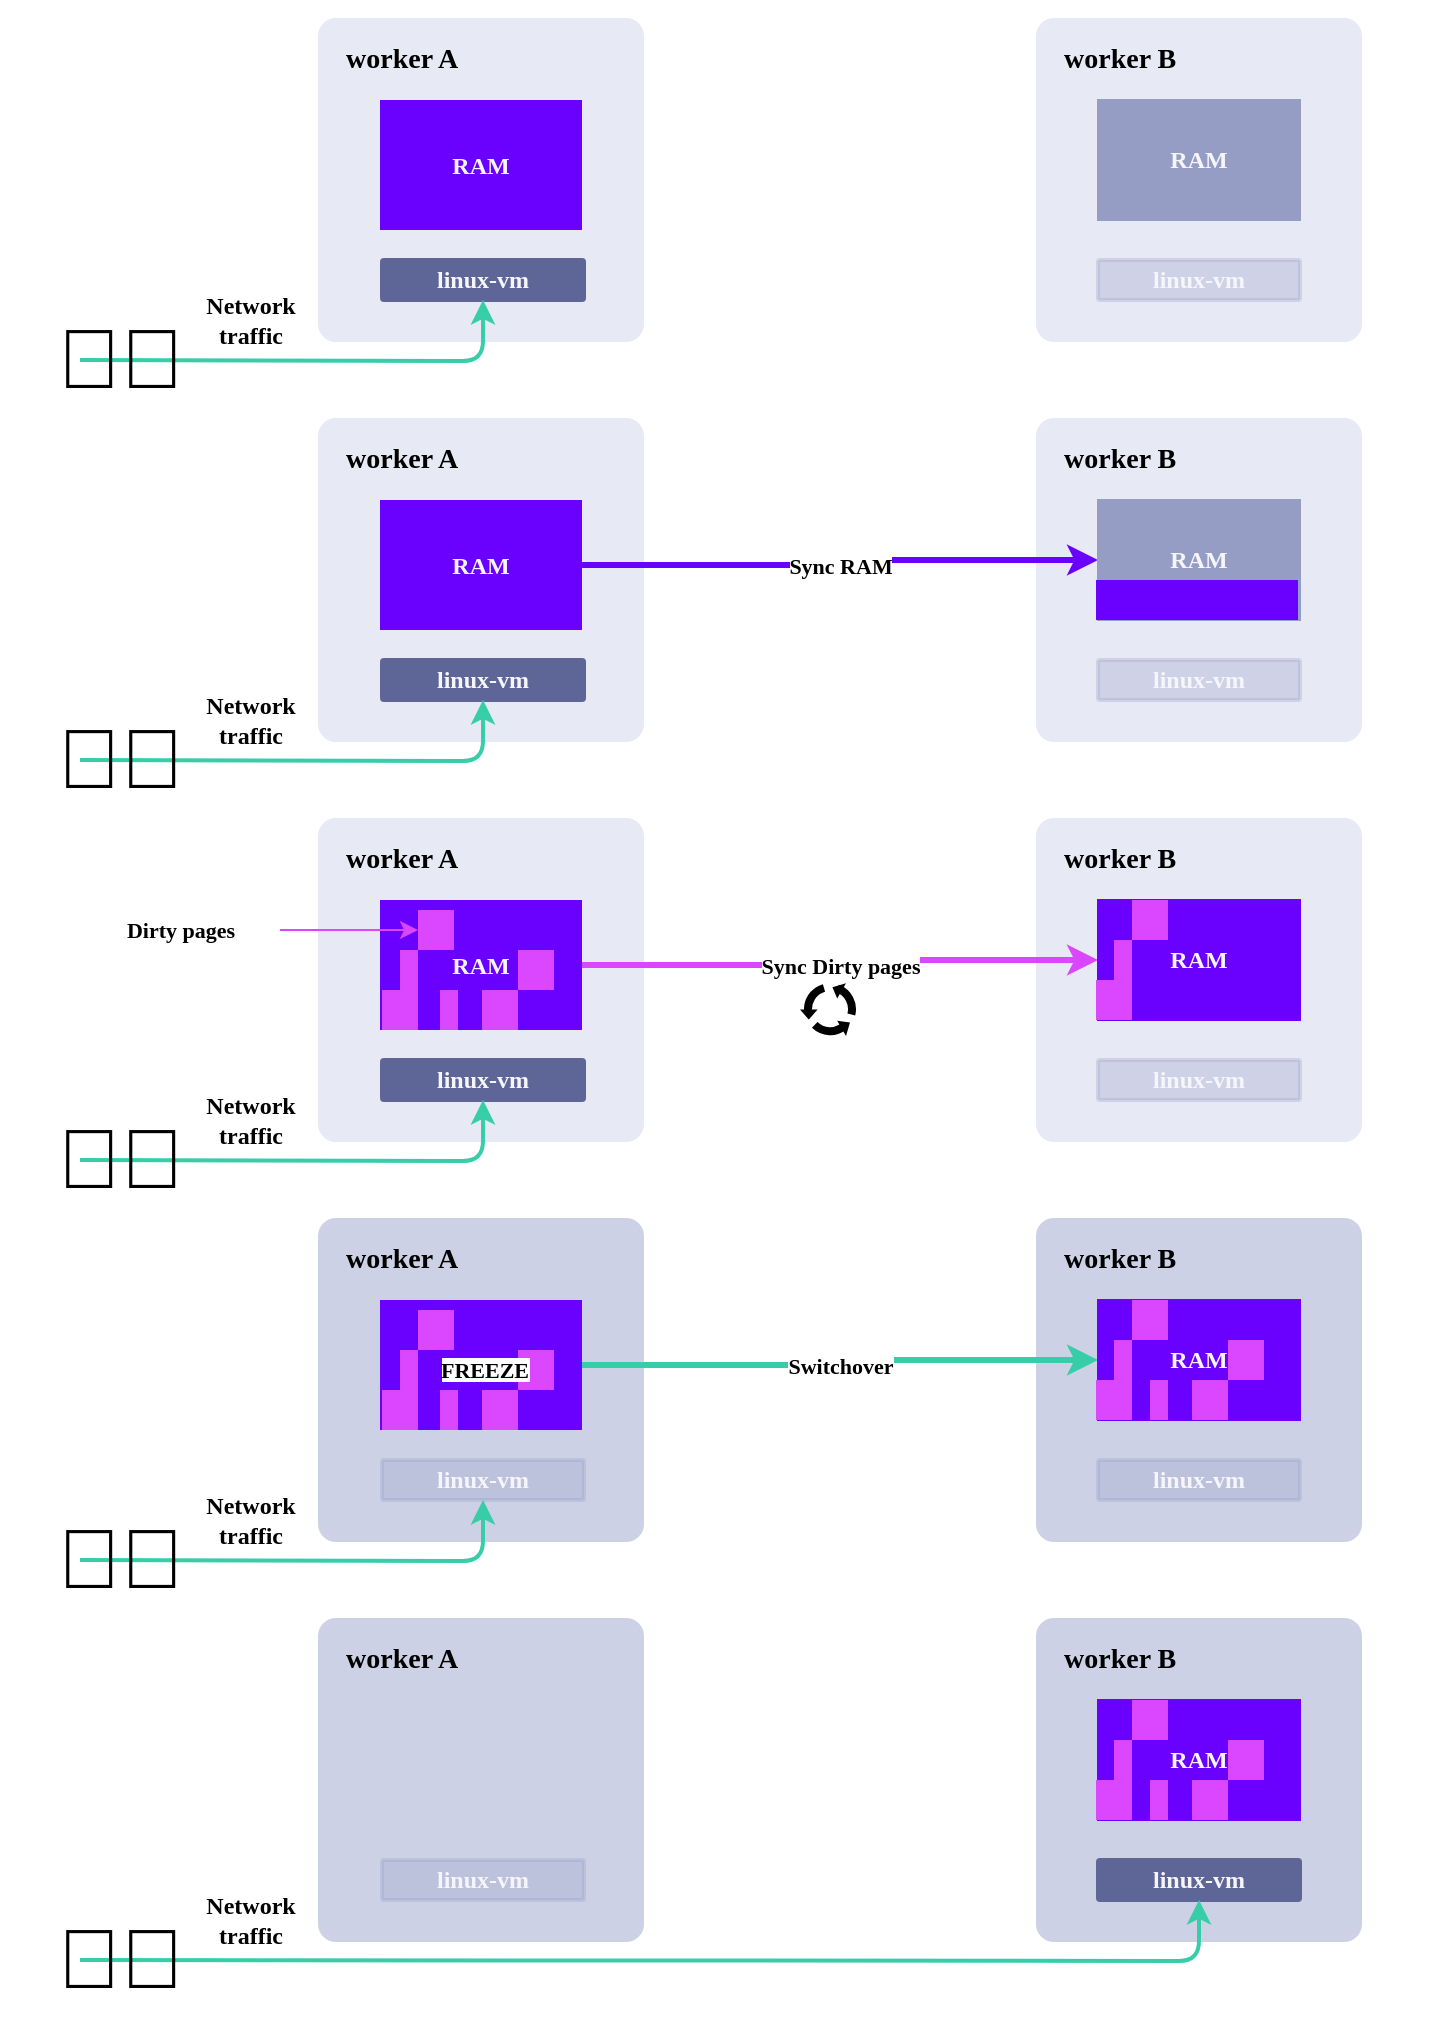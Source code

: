 <mxfile>
    <diagram id="6EXt89o7fHejoy0miyVt" name="Page-1">
        <mxGraphModel dx="927" dy="667" grid="1" gridSize="10" guides="1" tooltips="1" connect="1" arrows="1" fold="1" page="1" pageScale="1" pageWidth="850" pageHeight="1100" math="0" shadow="0">
            <root>
                <mxCell id="0"/>
                <mxCell id="1" parent="0"/>
                <mxCell id="304" value="" style="rounded=0;whiteSpace=wrap;html=1;fontFamily=JetBrains Mono;fontSource=https%3A%2F%2Ffonts.googleapis.com%2Fcss%3Ffamily%3DJetBrains%2BMono;strokeColor=none;" parent="1" vertex="1">
                    <mxGeometry x="80" y="190" width="720" height="1010" as="geometry"/>
                </mxCell>
                <mxCell id="117" value="" style="rounded=1;whiteSpace=wrap;html=1;arcSize=5;strokeWidth=2;fontFamily=JetBrains Mono;fontSource=https%3A%2F%2Ffonts.googleapis.com%2Fcss%3Ffamily%3DJetBrains%2BMono;fillColor=#e7e9f5;strokeColor=#e7e9f5;fontStyle=1" parent="1" vertex="1">
                    <mxGeometry x="240" y="400" width="161" height="160" as="geometry"/>
                </mxCell>
                <mxCell id="118" value="worker A" style="text;html=1;align=left;verticalAlign=middle;whiteSpace=wrap;rounded=0;strokeWidth=2;fontFamily=JetBrains Mono;fontSource=https%3A%2F%2Ffonts.googleapis.com%2Fcss%3Ffamily%3DJetBrains%2BMono;fontSize=14;fontStyle=1;fontColor=default;" parent="1" vertex="1">
                    <mxGeometry x="250.5" y="410" width="79.5" height="20" as="geometry"/>
                </mxCell>
                <mxCell id="120" value="" style="rounded=1;whiteSpace=wrap;html=1;arcSize=5;strokeWidth=2;fontFamily=JetBrains Mono;fontSource=https%3A%2F%2Ffonts.googleapis.com%2Fcss%3Ffamily%3DJetBrains%2BMono;fillColor=#e7e9f5;strokeColor=#e7e9f5;fontStyle=1" parent="1" vertex="1">
                    <mxGeometry x="599" y="400" width="161" height="160" as="geometry"/>
                </mxCell>
                <mxCell id="121" value="worker B" style="text;html=1;align=left;verticalAlign=middle;whiteSpace=wrap;rounded=0;strokeWidth=2;fontFamily=JetBrains Mono;fontSource=https%3A%2F%2Ffonts.googleapis.com%2Fcss%3Ffamily%3DJetBrains%2BMono;fontSize=14;fontStyle=1;fontColor=default;" parent="1" vertex="1">
                    <mxGeometry x="610" y="410" width="70" height="20" as="geometry"/>
                </mxCell>
                <mxCell id="126" style="edgeStyle=orthogonalEdgeStyle;html=1;strokeWidth=3;fillColor=#6a01ff;entryX=0;entryY=0.5;entryDx=0;entryDy=0;fontFamily=JetBrains Mono;fontSource=https%3A%2F%2Ffonts.googleapis.com%2Fcss%3Ffamily%3DJetBrains%2BMono;fontStyle=1;strokeColor=#6a01ff;" parent="1" source="139" target="140" edge="1">
                    <mxGeometry relative="1" as="geometry">
                        <mxPoint x="630" y="515" as="targetPoint"/>
                    </mxGeometry>
                </mxCell>
                <mxCell id="154" value="Sync RAM" style="edgeLabel;html=1;align=center;verticalAlign=middle;resizable=0;points=[];fontFamily=JetBrains Mono;fontColor=none;fontStyle=1" parent="126" vertex="1" connectable="0">
                    <mxGeometry x="-0.1" relative="1" as="geometry">
                        <mxPoint x="12" as="offset"/>
                    </mxGeometry>
                </mxCell>
                <mxCell id="123" value="linux-vm" style="rounded=1;whiteSpace=wrap;html=1;arcSize=5;strokeWidth=2;fontFamily=JetBrains Mono;fontSource=https%3A%2F%2Ffonts.googleapis.com%2Fcss%3Ffamily%3DJetBrains%2BMono;fillColor=#5e6697;fontColor=#f5f5fb;strokeColor=#5e6697;fontStyle=1" parent="1" vertex="1">
                    <mxGeometry x="271" y="520" width="101" height="20" as="geometry"/>
                </mxCell>
                <mxCell id="125" value="linux-vm" style="rounded=1;whiteSpace=wrap;html=1;arcSize=5;strokeWidth=2;fontFamily=JetBrains Mono;fontSource=https%3A%2F%2Ffonts.googleapis.com%2Fcss%3Ffamily%3DJetBrains%2BMono;fillColor=#969dc4;fontColor=#f5f5fb;strokeColor=#969dc4;opacity=30;fontStyle=1" parent="1" vertex="1">
                    <mxGeometry x="629" y="520" width="101" height="20" as="geometry"/>
                </mxCell>
                <mxCell id="139" value="RAM" style="rounded=0;whiteSpace=wrap;html=1;fillColor=#6a01ff;fontColor=#f5f5fb;strokeColor=none;fontFamily=JetBrains Mono;fontSource=https%3A%2F%2Ffonts.googleapis.com%2Fcss%3Ffamily%3DJetBrains%2BMono;fontStyle=1" parent="1" vertex="1">
                    <mxGeometry x="270" y="440" width="101" height="65" as="geometry"/>
                </mxCell>
                <mxCell id="140" value="RAM" style="rounded=0;whiteSpace=wrap;html=1;fillColor=#969dc4;fontColor=#f5f5fb;fontFamily=JetBrains Mono;fontSource=https%3A%2F%2Ffonts.googleapis.com%2Fcss%3Ffamily%3DJetBrains%2BMono;fontStyle=1;strokeColor=#969dc4;" parent="1" vertex="1">
                    <mxGeometry x="629" y="440" width="101" height="60" as="geometry"/>
                </mxCell>
                <mxCell id="173" value="" style="rounded=0;whiteSpace=wrap;html=1;fillColor=#6a01ff;fontColor=#f5f5fb;strokeColor=none;fontFamily=JetBrains Mono;fontSource=https%3A%2F%2Ffonts.googleapis.com%2Fcss%3Ffamily%3DJetBrains%2BMono;fontStyle=1" parent="1" vertex="1">
                    <mxGeometry x="628" y="480" width="101" height="20" as="geometry"/>
                </mxCell>
                <mxCell id="177" style="edgeStyle=orthogonalEdgeStyle;html=1;entryX=0.5;entryY=1;entryDx=0;entryDy=0;strokeWidth=2;fillColor=#38cda9;strokeColor=#38cda9;" parent="1" target="123" edge="1">
                    <mxGeometry relative="1" as="geometry">
                        <mxPoint x="120" y="570" as="sourcePoint"/>
                    </mxGeometry>
                </mxCell>
                <mxCell id="179" value="Network &lt;br&gt;traffic" style="text;html=1;align=center;verticalAlign=middle;resizable=0;points=[];autosize=1;strokeColor=none;fillColor=none;fontFamily=JetBrains Mono;fontSource=https%3A%2F%2Ffonts.googleapis.com%2Fcss%3Ffamily%3DJetBrains%2BMono;fontStyle=1" parent="1" vertex="1">
                    <mxGeometry x="170" y="530" width="70" height="40" as="geometry"/>
                </mxCell>
                <mxCell id="182" value="&lt;font style=&quot;font-size: 42px;&quot;&gt;🧑‍💻&lt;/font&gt;" style="text;html=1;align=center;verticalAlign=middle;resizable=0;points=[];autosize=1;strokeColor=none;fillColor=none;fontStyle=1" parent="1" vertex="1">
                    <mxGeometry x="100" y="540" width="80" height="60" as="geometry"/>
                </mxCell>
                <mxCell id="183" value="" style="rounded=1;whiteSpace=wrap;html=1;arcSize=5;strokeWidth=2;fontFamily=JetBrains Mono;fontSource=https%3A%2F%2Ffonts.googleapis.com%2Fcss%3Ffamily%3DJetBrains%2BMono;fillColor=#e7e9f5;strokeColor=#e7e9f5;fontStyle=1" parent="1" vertex="1">
                    <mxGeometry x="240" y="600" width="161" height="160" as="geometry"/>
                </mxCell>
                <mxCell id="184" value="worker A" style="text;html=1;align=left;verticalAlign=middle;whiteSpace=wrap;rounded=0;strokeWidth=2;fontFamily=JetBrains Mono;fontSource=https%3A%2F%2Ffonts.googleapis.com%2Fcss%3Ffamily%3DJetBrains%2BMono;fontSize=14;fontStyle=1;fontColor=default;" parent="1" vertex="1">
                    <mxGeometry x="250.5" y="610" width="79.5" height="20" as="geometry"/>
                </mxCell>
                <mxCell id="185" value="" style="rounded=1;whiteSpace=wrap;html=1;arcSize=5;strokeWidth=2;fontFamily=JetBrains Mono;fontSource=https%3A%2F%2Ffonts.googleapis.com%2Fcss%3Ffamily%3DJetBrains%2BMono;fillColor=#e7e9f5;strokeColor=#e7e9f5;fontStyle=1" parent="1" vertex="1">
                    <mxGeometry x="599" y="600" width="161" height="160" as="geometry"/>
                </mxCell>
                <mxCell id="186" value="worker B" style="text;html=1;align=left;verticalAlign=middle;whiteSpace=wrap;rounded=0;strokeWidth=2;fontFamily=JetBrains Mono;fontSource=https%3A%2F%2Ffonts.googleapis.com%2Fcss%3Ffamily%3DJetBrains%2BMono;fontSize=14;fontStyle=1;fontColor=default;" parent="1" vertex="1">
                    <mxGeometry x="610" y="610" width="70" height="20" as="geometry"/>
                </mxCell>
                <mxCell id="187" style="edgeStyle=orthogonalEdgeStyle;html=1;strokeWidth=3;fillColor=#da47ff;entryX=0;entryY=0.5;entryDx=0;entryDy=0;fontFamily=JetBrains Mono;fontSource=https%3A%2F%2Ffonts.googleapis.com%2Fcss%3Ffamily%3DJetBrains%2BMono;fontStyle=1;strokeColor=#da47ff;" parent="1" source="191" target="192" edge="1">
                    <mxGeometry relative="1" as="geometry">
                        <mxPoint x="630" y="715" as="targetPoint"/>
                    </mxGeometry>
                </mxCell>
                <mxCell id="188" value="Sync Dirty pages" style="edgeLabel;html=1;align=center;verticalAlign=middle;resizable=0;points=[];fontFamily=JetBrains Mono;fontColor=none;fontStyle=1" parent="187" vertex="1" connectable="0">
                    <mxGeometry x="-0.1" relative="1" as="geometry">
                        <mxPoint x="12" as="offset"/>
                    </mxGeometry>
                </mxCell>
                <mxCell id="189" value="linux-vm" style="rounded=1;whiteSpace=wrap;html=1;arcSize=5;strokeWidth=2;fontFamily=JetBrains Mono;fontSource=https%3A%2F%2Ffonts.googleapis.com%2Fcss%3Ffamily%3DJetBrains%2BMono;fillColor=#5e6697;fontColor=#f5f5fb;strokeColor=#5e6697;fontStyle=1" parent="1" vertex="1">
                    <mxGeometry x="271" y="720" width="101" height="20" as="geometry"/>
                </mxCell>
                <mxCell id="190" value="linux-vm" style="rounded=1;whiteSpace=wrap;html=1;arcSize=5;strokeWidth=2;fontFamily=JetBrains Mono;fontSource=https%3A%2F%2Ffonts.googleapis.com%2Fcss%3Ffamily%3DJetBrains%2BMono;fillColor=#969dc4;fontColor=#f5f5fb;strokeColor=#969dc4;opacity=30;fontStyle=1" parent="1" vertex="1">
                    <mxGeometry x="629" y="720" width="101" height="20" as="geometry"/>
                </mxCell>
                <mxCell id="191" value="RAM" style="rounded=0;whiteSpace=wrap;html=1;fillColor=#6a01ff;fontColor=#f5f5fb;strokeColor=none;fontFamily=JetBrains Mono;fontSource=https%3A%2F%2Ffonts.googleapis.com%2Fcss%3Ffamily%3DJetBrains%2BMono;fontStyle=1" parent="1" vertex="1">
                    <mxGeometry x="270" y="640" width="101" height="65" as="geometry"/>
                </mxCell>
                <mxCell id="192" value="RAM" style="rounded=0;whiteSpace=wrap;html=1;fillColor=#6a01ff;fontColor=#f5f5fb;fontFamily=JetBrains Mono;fontSource=https%3A%2F%2Ffonts.googleapis.com%2Fcss%3Ffamily%3DJetBrains%2BMono;fontStyle=1;strokeColor=#6a01ff;" parent="1" vertex="1">
                    <mxGeometry x="629" y="640" width="101" height="60" as="geometry"/>
                </mxCell>
                <mxCell id="194" style="edgeStyle=orthogonalEdgeStyle;html=1;entryX=0.5;entryY=1;entryDx=0;entryDy=0;strokeWidth=2;fillColor=#38cda9;strokeColor=#38cda9;" parent="1" target="189" edge="1">
                    <mxGeometry relative="1" as="geometry">
                        <mxPoint x="120" y="770" as="sourcePoint"/>
                    </mxGeometry>
                </mxCell>
                <mxCell id="195" value="Network &lt;br&gt;traffic" style="text;html=1;align=center;verticalAlign=middle;resizable=0;points=[];autosize=1;strokeColor=none;fillColor=none;fontFamily=JetBrains Mono;fontSource=https%3A%2F%2Ffonts.googleapis.com%2Fcss%3Ffamily%3DJetBrains%2BMono;fontStyle=1" parent="1" vertex="1">
                    <mxGeometry x="170" y="730" width="70" height="40" as="geometry"/>
                </mxCell>
                <mxCell id="196" value="&lt;font style=&quot;font-size: 42px;&quot;&gt;🧑‍💻&lt;/font&gt;" style="text;html=1;align=center;verticalAlign=middle;resizable=0;points=[];autosize=1;strokeColor=none;fillColor=none;fontStyle=1" parent="1" vertex="1">
                    <mxGeometry x="100" y="740" width="80" height="60" as="geometry"/>
                </mxCell>
                <mxCell id="205" value="" style="rounded=0;whiteSpace=wrap;html=1;fillColor=#da47ff;fontColor=#f5f5fb;strokeColor=none;fontFamily=JetBrains Mono;fontSource=https%3A%2F%2Ffonts.googleapis.com%2Fcss%3Ffamily%3DJetBrains%2BMono;fontStyle=1" parent="1" vertex="1">
                    <mxGeometry x="271" y="685" width="9" height="20" as="geometry"/>
                </mxCell>
                <mxCell id="206" value="" style="rounded=0;whiteSpace=wrap;html=1;fillColor=#da47ff;fontColor=#f5f5fb;strokeColor=none;fontFamily=JetBrains Mono;fontSource=https%3A%2F%2Ffonts.googleapis.com%2Fcss%3Ffamily%3DJetBrains%2BMono;fontStyle=1" parent="1" vertex="1">
                    <mxGeometry x="280" y="685" width="9" height="20" as="geometry"/>
                </mxCell>
                <mxCell id="207" value="" style="rounded=0;whiteSpace=wrap;html=1;fillColor=#da47ff;fontColor=#f5f5fb;strokeColor=none;fontFamily=JetBrains Mono;fontSource=https%3A%2F%2Ffonts.googleapis.com%2Fcss%3Ffamily%3DJetBrains%2BMono;fontStyle=1" parent="1" vertex="1">
                    <mxGeometry x="300" y="685" width="9" height="20" as="geometry"/>
                </mxCell>
                <mxCell id="208" value="" style="rounded=0;whiteSpace=wrap;html=1;fillColor=#da47ff;fontColor=#f5f5fb;strokeColor=none;fontFamily=JetBrains Mono;fontSource=https%3A%2F%2Ffonts.googleapis.com%2Fcss%3Ffamily%3DJetBrains%2BMono;fontStyle=1" parent="1" vertex="1">
                    <mxGeometry x="321" y="685" width="9" height="20" as="geometry"/>
                </mxCell>
                <mxCell id="209" value="" style="rounded=0;whiteSpace=wrap;html=1;fillColor=#da47ff;fontColor=#f5f5fb;strokeColor=none;fontFamily=JetBrains Mono;fontSource=https%3A%2F%2Ffonts.googleapis.com%2Fcss%3Ffamily%3DJetBrains%2BMono;fontStyle=1" parent="1" vertex="1">
                    <mxGeometry x="330" y="685" width="9" height="20" as="geometry"/>
                </mxCell>
                <mxCell id="210" value="" style="rounded=0;whiteSpace=wrap;html=1;fillColor=#da47ff;fontColor=#f5f5fb;strokeColor=none;fontFamily=JetBrains Mono;fontSource=https%3A%2F%2Ffonts.googleapis.com%2Fcss%3Ffamily%3DJetBrains%2BMono;fontStyle=1" parent="1" vertex="1">
                    <mxGeometry x="339" y="665" width="9" height="20" as="geometry"/>
                </mxCell>
                <mxCell id="211" value="" style="rounded=0;whiteSpace=wrap;html=1;fillColor=#da47ff;fontColor=#f5f5fb;strokeColor=none;fontFamily=JetBrains Mono;fontSource=https%3A%2F%2Ffonts.googleapis.com%2Fcss%3Ffamily%3DJetBrains%2BMono;fontStyle=1" parent="1" vertex="1">
                    <mxGeometry x="348" y="665" width="9" height="20" as="geometry"/>
                </mxCell>
                <mxCell id="212" value="" style="rounded=0;whiteSpace=wrap;html=1;fillColor=#da47ff;fontColor=#f5f5fb;strokeColor=none;fontFamily=JetBrains Mono;fontSource=https%3A%2F%2Ffonts.googleapis.com%2Fcss%3Ffamily%3DJetBrains%2BMono;fontStyle=1" parent="1" vertex="1">
                    <mxGeometry x="280" y="665" width="9" height="20" as="geometry"/>
                </mxCell>
                <mxCell id="213" value="" style="rounded=0;whiteSpace=wrap;html=1;fillColor=#da47ff;fontColor=#f5f5fb;strokeColor=none;fontFamily=JetBrains Mono;fontSource=https%3A%2F%2Ffonts.googleapis.com%2Fcss%3Ffamily%3DJetBrains%2BMono;fontStyle=1" parent="1" vertex="1">
                    <mxGeometry x="289" y="645" width="9" height="20" as="geometry"/>
                </mxCell>
                <mxCell id="214" value="" style="rounded=0;whiteSpace=wrap;html=1;fillColor=#da47ff;fontColor=#f5f5fb;strokeColor=none;fontFamily=JetBrains Mono;fontSource=https%3A%2F%2Ffonts.googleapis.com%2Fcss%3Ffamily%3DJetBrains%2BMono;fontStyle=1" parent="1" vertex="1">
                    <mxGeometry x="298" y="645" width="9" height="20" as="geometry"/>
                </mxCell>
                <mxCell id="215" value="" style="rounded=0;whiteSpace=wrap;html=1;fillColor=#da47ff;fontColor=#f5f5fb;strokeColor=none;fontFamily=JetBrains Mono;fontSource=https%3A%2F%2Ffonts.googleapis.com%2Fcss%3Ffamily%3DJetBrains%2BMono;fontStyle=1" parent="1" vertex="1">
                    <mxGeometry x="628" y="680" width="9" height="20" as="geometry"/>
                </mxCell>
                <mxCell id="216" value="" style="rounded=0;whiteSpace=wrap;html=1;fillColor=#da47ff;fontColor=#f5f5fb;strokeColor=none;fontFamily=JetBrains Mono;fontSource=https%3A%2F%2Ffonts.googleapis.com%2Fcss%3Ffamily%3DJetBrains%2BMono;fontStyle=1" parent="1" vertex="1">
                    <mxGeometry x="637" y="680" width="9" height="20" as="geometry"/>
                </mxCell>
                <mxCell id="217" value="" style="rounded=0;whiteSpace=wrap;html=1;fillColor=#da47ff;fontColor=#f5f5fb;strokeColor=none;fontFamily=JetBrains Mono;fontSource=https%3A%2F%2Ffonts.googleapis.com%2Fcss%3Ffamily%3DJetBrains%2BMono;fontStyle=1" parent="1" vertex="1">
                    <mxGeometry x="637" y="660" width="9" height="20" as="geometry"/>
                </mxCell>
                <mxCell id="218" value="" style="rounded=0;whiteSpace=wrap;html=1;fillColor=#da47ff;fontColor=#f5f5fb;strokeColor=none;fontFamily=JetBrains Mono;fontSource=https%3A%2F%2Ffonts.googleapis.com%2Fcss%3Ffamily%3DJetBrains%2BMono;fontStyle=1" parent="1" vertex="1">
                    <mxGeometry x="646" y="640" width="9" height="20" as="geometry"/>
                </mxCell>
                <mxCell id="219" value="" style="rounded=0;whiteSpace=wrap;html=1;fillColor=#da47ff;fontColor=#f5f5fb;strokeColor=none;fontFamily=JetBrains Mono;fontSource=https%3A%2F%2Ffonts.googleapis.com%2Fcss%3Ffamily%3DJetBrains%2BMono;fontStyle=1" parent="1" vertex="1">
                    <mxGeometry x="655" y="640" width="9" height="20" as="geometry"/>
                </mxCell>
                <mxCell id="220" value="" style="shape=image;verticalLabelPosition=bottom;labelBackgroundColor=default;verticalAlign=top;aspect=fixed;imageAspect=0;image=data:image/svg+xml,PHN2ZyB4bWxucz0iaHR0cDovL3d3dy53My5vcmcvMjAwMC9zdmciIGhlaWdodD0iMTUiIHdpZHRoPSIxNSIgdmlld0JveD0iMCAwIDE1IDE1Ij4KPHBhdGggZD0ibTYsMmE1LjUsNS41IDAgMSwwIDMsMCIgc3Ryb2tlLWRhc2hhcnJheT0iOCwzLjUiIHN0cm9rZS13aWR0aD0iMiIgc3Ryb2tlPSIjMDAwIiBmaWxsPSJub25lIi8+CjxwYXRoIGQ9Im0wLDcuNGg0LjRsLTIuMiwyLjVNOS4zLDQuNmwyLjItMy44LTMuNCwxTTkuMywxMC4ybDIuMiwzLjggMS0zLjQiLz4KPC9zdmc+;fontFamily=JetBrains Mono;fontSource=https%3A%2F%2Ffonts.googleapis.com%2Fcss%3Ffamily%3DJetBrains%2BMono;" parent="1" vertex="1">
                    <mxGeometry x="480" y="680" width="30" height="30" as="geometry"/>
                </mxCell>
                <mxCell id="221" value="" style="rounded=1;whiteSpace=wrap;html=1;arcSize=5;strokeWidth=2;fontFamily=JetBrains Mono;fontSource=https%3A%2F%2Ffonts.googleapis.com%2Fcss%3Ffamily%3DJetBrains%2BMono;fillColor=#e7e9f5;strokeColor=#e7e9f5;fontStyle=1" parent="1" vertex="1">
                    <mxGeometry x="240" y="200" width="161" height="160" as="geometry"/>
                </mxCell>
                <mxCell id="222" value="worker A" style="text;html=1;align=left;verticalAlign=middle;whiteSpace=wrap;rounded=0;strokeWidth=2;fontFamily=JetBrains Mono;fontSource=https%3A%2F%2Ffonts.googleapis.com%2Fcss%3Ffamily%3DJetBrains%2BMono;fontSize=14;fontStyle=1;fontColor=default;" parent="1" vertex="1">
                    <mxGeometry x="250.5" y="210" width="79.5" height="20" as="geometry"/>
                </mxCell>
                <mxCell id="223" value="" style="rounded=1;whiteSpace=wrap;html=1;arcSize=5;strokeWidth=2;fontFamily=JetBrains Mono;fontSource=https%3A%2F%2Ffonts.googleapis.com%2Fcss%3Ffamily%3DJetBrains%2BMono;fillColor=#e7e9f5;strokeColor=#e7e9f5;fontStyle=1" parent="1" vertex="1">
                    <mxGeometry x="599" y="200" width="161" height="160" as="geometry"/>
                </mxCell>
                <mxCell id="224" value="worker B" style="text;html=1;align=left;verticalAlign=middle;whiteSpace=wrap;rounded=0;strokeWidth=2;fontFamily=JetBrains Mono;fontSource=https%3A%2F%2Ffonts.googleapis.com%2Fcss%3Ffamily%3DJetBrains%2BMono;fontSize=14;fontStyle=1;fontColor=default;" parent="1" vertex="1">
                    <mxGeometry x="610" y="210" width="70" height="20" as="geometry"/>
                </mxCell>
                <mxCell id="227" value="linux-vm" style="rounded=1;whiteSpace=wrap;html=1;arcSize=5;strokeWidth=2;fontFamily=JetBrains Mono;fontSource=https%3A%2F%2Ffonts.googleapis.com%2Fcss%3Ffamily%3DJetBrains%2BMono;fillColor=#5e6697;fontColor=#f5f5fb;strokeColor=#5e6697;fontStyle=1" parent="1" vertex="1">
                    <mxGeometry x="271" y="320" width="101" height="20" as="geometry"/>
                </mxCell>
                <mxCell id="228" value="linux-vm" style="rounded=1;whiteSpace=wrap;html=1;arcSize=5;strokeWidth=2;fontFamily=JetBrains Mono;fontSource=https%3A%2F%2Ffonts.googleapis.com%2Fcss%3Ffamily%3DJetBrains%2BMono;fillColor=#969dc4;strokeColor=#969dc4;opacity=30;fontStyle=1;fontColor=#f5f5fb;" parent="1" vertex="1">
                    <mxGeometry x="629" y="320" width="101" height="20" as="geometry"/>
                </mxCell>
                <mxCell id="229" value="RAM" style="rounded=0;whiteSpace=wrap;html=1;fillColor=#6a01ff;fontColor=#f5f5fb;strokeColor=none;fontFamily=JetBrains Mono;fontSource=https%3A%2F%2Ffonts.googleapis.com%2Fcss%3Ffamily%3DJetBrains%2BMono;fontStyle=1" parent="1" vertex="1">
                    <mxGeometry x="270" y="240" width="101" height="65" as="geometry"/>
                </mxCell>
                <mxCell id="230" value="RAM" style="rounded=0;whiteSpace=wrap;html=1;fillColor=#969dc4;fontColor=#f5f5fb;fontFamily=JetBrains Mono;fontSource=https%3A%2F%2Ffonts.googleapis.com%2Fcss%3Ffamily%3DJetBrains%2BMono;fontStyle=1;strokeColor=#969dc4;" parent="1" vertex="1">
                    <mxGeometry x="629" y="240" width="101" height="60" as="geometry"/>
                </mxCell>
                <mxCell id="232" style="edgeStyle=orthogonalEdgeStyle;html=1;entryX=0.5;entryY=1;entryDx=0;entryDy=0;strokeWidth=2;fillColor=#38cda9;strokeColor=#38cda9;" parent="1" target="227" edge="1">
                    <mxGeometry relative="1" as="geometry">
                        <mxPoint x="120" y="370" as="sourcePoint"/>
                    </mxGeometry>
                </mxCell>
                <mxCell id="233" value="Network &lt;br&gt;traffic" style="text;html=1;align=center;verticalAlign=middle;resizable=0;points=[];autosize=1;strokeColor=none;fillColor=none;fontFamily=JetBrains Mono;fontSource=https%3A%2F%2Ffonts.googleapis.com%2Fcss%3Ffamily%3DJetBrains%2BMono;fontStyle=1" parent="1" vertex="1">
                    <mxGeometry x="170" y="330" width="70" height="40" as="geometry"/>
                </mxCell>
                <mxCell id="234" value="&lt;font style=&quot;font-size: 42px;&quot;&gt;🧑‍💻&lt;/font&gt;" style="text;html=1;align=center;verticalAlign=middle;resizable=0;points=[];autosize=1;strokeColor=none;fillColor=none;fontStyle=1" parent="1" vertex="1">
                    <mxGeometry x="100" y="340" width="80" height="60" as="geometry"/>
                </mxCell>
                <mxCell id="235" value="" style="rounded=1;whiteSpace=wrap;html=1;arcSize=5;strokeWidth=2;fontFamily=JetBrains Mono;fontSource=https%3A%2F%2Ffonts.googleapis.com%2Fcss%3Ffamily%3DJetBrains%2BMono;fillColor=#cdd1e6;strokeColor=#cdd1e6;fontStyle=1" parent="1" vertex="1">
                    <mxGeometry x="240" y="800" width="161" height="160" as="geometry"/>
                </mxCell>
                <mxCell id="236" value="worker A" style="text;html=1;align=left;verticalAlign=middle;whiteSpace=wrap;rounded=0;strokeWidth=2;fontFamily=JetBrains Mono;fontSource=https%3A%2F%2Ffonts.googleapis.com%2Fcss%3Ffamily%3DJetBrains%2BMono;fontSize=14;fontStyle=1;fontColor=default;" parent="1" vertex="1">
                    <mxGeometry x="250.5" y="810" width="79.5" height="20" as="geometry"/>
                </mxCell>
                <mxCell id="237" value="" style="rounded=1;whiteSpace=wrap;html=1;arcSize=5;strokeWidth=2;fontFamily=JetBrains Mono;fontSource=https%3A%2F%2Ffonts.googleapis.com%2Fcss%3Ffamily%3DJetBrains%2BMono;fillColor=#cdd1e6;strokeColor=#cdd1e6;fontStyle=1" parent="1" vertex="1">
                    <mxGeometry x="599" y="800" width="161" height="160" as="geometry"/>
                </mxCell>
                <mxCell id="238" value="worker B" style="text;html=1;align=left;verticalAlign=middle;whiteSpace=wrap;rounded=0;strokeWidth=2;fontFamily=JetBrains Mono;fontSource=https%3A%2F%2Ffonts.googleapis.com%2Fcss%3Ffamily%3DJetBrains%2BMono;fontSize=14;fontStyle=1;fontColor=default;" parent="1" vertex="1">
                    <mxGeometry x="610" y="810" width="70" height="20" as="geometry"/>
                </mxCell>
                <mxCell id="239" style="edgeStyle=orthogonalEdgeStyle;html=1;strokeWidth=3;fillColor=#38cda9;entryX=0;entryY=0.5;entryDx=0;entryDy=0;fontFamily=JetBrains Mono;fontSource=https%3A%2F%2Ffonts.googleapis.com%2Fcss%3Ffamily%3DJetBrains%2BMono;fontStyle=1;strokeColor=#38cda9;" parent="1" source="243" target="244" edge="1">
                    <mxGeometry relative="1" as="geometry">
                        <mxPoint x="630" y="915" as="targetPoint"/>
                    </mxGeometry>
                </mxCell>
                <mxCell id="240" value="Switchover" style="edgeLabel;html=1;align=center;verticalAlign=middle;resizable=0;points=[];fontFamily=JetBrains Mono;fontColor=none;fontStyle=1" parent="239" vertex="1" connectable="0">
                    <mxGeometry x="-0.1" relative="1" as="geometry">
                        <mxPoint x="12" as="offset"/>
                    </mxGeometry>
                </mxCell>
                <mxCell id="241" value="linux-vm" style="rounded=1;whiteSpace=wrap;html=1;arcSize=5;strokeWidth=2;fontFamily=JetBrains Mono;fontSource=https%3A%2F%2Ffonts.googleapis.com%2Fcss%3Ffamily%3DJetBrains%2BMono;fillColor=#969dc4;fontColor=#f5f5fb;strokeColor=#969dc4;fontStyle=1;opacity=30;" parent="1" vertex="1">
                    <mxGeometry x="271" y="920" width="101" height="20" as="geometry"/>
                </mxCell>
                <mxCell id="242" value="linux-vm" style="rounded=1;whiteSpace=wrap;html=1;arcSize=5;strokeWidth=2;fontFamily=JetBrains Mono;fontSource=https%3A%2F%2Ffonts.googleapis.com%2Fcss%3Ffamily%3DJetBrains%2BMono;fillColor=#969dc4;fontColor=#f5f5fb;strokeColor=#969dc4;opacity=30;fontStyle=1" parent="1" vertex="1">
                    <mxGeometry x="629" y="920" width="101" height="20" as="geometry"/>
                </mxCell>
                <mxCell id="243" value="RAM" style="rounded=0;whiteSpace=wrap;html=1;fillColor=#6a01ff;fontColor=#f5f5fb;strokeColor=none;fontFamily=JetBrains Mono;fontSource=https%3A%2F%2Ffonts.googleapis.com%2Fcss%3Ffamily%3DJetBrains%2BMono;fontStyle=1" parent="1" vertex="1">
                    <mxGeometry x="270" y="840" width="101" height="65" as="geometry"/>
                </mxCell>
                <mxCell id="244" value="RAM" style="rounded=0;whiteSpace=wrap;html=1;fillColor=#6a01ff;fontColor=#f5f5fb;fontFamily=JetBrains Mono;fontSource=https%3A%2F%2Ffonts.googleapis.com%2Fcss%3Ffamily%3DJetBrains%2BMono;fontStyle=1;strokeColor=#6a01ff;" parent="1" vertex="1">
                    <mxGeometry x="629" y="840" width="101" height="60" as="geometry"/>
                </mxCell>
                <mxCell id="245" style="edgeStyle=orthogonalEdgeStyle;html=1;entryX=0.5;entryY=1;entryDx=0;entryDy=0;strokeWidth=2;fillColor=#38cda9;strokeColor=#38cda9;" parent="1" target="241" edge="1">
                    <mxGeometry relative="1" as="geometry">
                        <mxPoint x="120" y="970" as="sourcePoint"/>
                    </mxGeometry>
                </mxCell>
                <mxCell id="246" value="Network &lt;br&gt;traffic" style="text;html=1;align=center;verticalAlign=middle;resizable=0;points=[];autosize=1;strokeColor=none;fillColor=none;fontFamily=JetBrains Mono;fontSource=https%3A%2F%2Ffonts.googleapis.com%2Fcss%3Ffamily%3DJetBrains%2BMono;fontStyle=1" parent="1" vertex="1">
                    <mxGeometry x="170" y="930" width="70" height="40" as="geometry"/>
                </mxCell>
                <mxCell id="247" value="&lt;font style=&quot;font-size: 42px;&quot;&gt;🧑‍💻&lt;/font&gt;" style="text;html=1;align=center;verticalAlign=middle;resizable=0;points=[];autosize=1;strokeColor=none;fillColor=none;fontStyle=1" parent="1" vertex="1">
                    <mxGeometry x="100" y="940" width="80" height="60" as="geometry"/>
                </mxCell>
                <mxCell id="248" value="" style="rounded=0;whiteSpace=wrap;html=1;fillColor=#da47ff;fontColor=#f5f5fb;strokeColor=none;fontFamily=JetBrains Mono;fontSource=https%3A%2F%2Ffonts.googleapis.com%2Fcss%3Ffamily%3DJetBrains%2BMono;fontStyle=1" parent="1" vertex="1">
                    <mxGeometry x="271" y="885" width="9" height="20" as="geometry"/>
                </mxCell>
                <mxCell id="249" value="" style="rounded=0;whiteSpace=wrap;html=1;fillColor=#da47ff;fontColor=#f5f5fb;strokeColor=none;fontFamily=JetBrains Mono;fontSource=https%3A%2F%2Ffonts.googleapis.com%2Fcss%3Ffamily%3DJetBrains%2BMono;fontStyle=1" parent="1" vertex="1">
                    <mxGeometry x="280" y="885" width="9" height="20" as="geometry"/>
                </mxCell>
                <mxCell id="250" value="" style="rounded=0;whiteSpace=wrap;html=1;fillColor=#da47ff;fontColor=#f5f5fb;strokeColor=none;fontFamily=JetBrains Mono;fontSource=https%3A%2F%2Ffonts.googleapis.com%2Fcss%3Ffamily%3DJetBrains%2BMono;fontStyle=1" parent="1" vertex="1">
                    <mxGeometry x="300" y="885" width="9" height="20" as="geometry"/>
                </mxCell>
                <mxCell id="251" value="" style="rounded=0;whiteSpace=wrap;html=1;fillColor=#da47ff;fontColor=#f5f5fb;strokeColor=none;fontFamily=JetBrains Mono;fontSource=https%3A%2F%2Ffonts.googleapis.com%2Fcss%3Ffamily%3DJetBrains%2BMono;fontStyle=1" parent="1" vertex="1">
                    <mxGeometry x="321" y="885" width="9" height="20" as="geometry"/>
                </mxCell>
                <mxCell id="252" value="" style="rounded=0;whiteSpace=wrap;html=1;fillColor=#da47ff;fontColor=#f5f5fb;strokeColor=none;fontFamily=JetBrains Mono;fontSource=https%3A%2F%2Ffonts.googleapis.com%2Fcss%3Ffamily%3DJetBrains%2BMono;fontStyle=1" parent="1" vertex="1">
                    <mxGeometry x="330" y="885" width="9" height="20" as="geometry"/>
                </mxCell>
                <mxCell id="253" value="" style="rounded=0;whiteSpace=wrap;html=1;fillColor=#da47ff;fontColor=#f5f5fb;strokeColor=none;fontFamily=JetBrains Mono;fontSource=https%3A%2F%2Ffonts.googleapis.com%2Fcss%3Ffamily%3DJetBrains%2BMono;fontStyle=1" parent="1" vertex="1">
                    <mxGeometry x="339" y="865" width="9" height="20" as="geometry"/>
                </mxCell>
                <mxCell id="254" value="" style="rounded=0;whiteSpace=wrap;html=1;fillColor=#da47ff;fontColor=#f5f5fb;strokeColor=none;fontFamily=JetBrains Mono;fontSource=https%3A%2F%2Ffonts.googleapis.com%2Fcss%3Ffamily%3DJetBrains%2BMono;fontStyle=1" parent="1" vertex="1">
                    <mxGeometry x="348" y="865" width="9" height="20" as="geometry"/>
                </mxCell>
                <mxCell id="255" value="" style="rounded=0;whiteSpace=wrap;html=1;fillColor=#da47ff;fontColor=#f5f5fb;strokeColor=none;fontFamily=JetBrains Mono;fontSource=https%3A%2F%2Ffonts.googleapis.com%2Fcss%3Ffamily%3DJetBrains%2BMono;fontStyle=1" parent="1" vertex="1">
                    <mxGeometry x="280" y="865" width="9" height="20" as="geometry"/>
                </mxCell>
                <mxCell id="256" value="" style="rounded=0;whiteSpace=wrap;html=1;fillColor=#da47ff;fontColor=#f5f5fb;strokeColor=none;fontFamily=JetBrains Mono;fontSource=https%3A%2F%2Ffonts.googleapis.com%2Fcss%3Ffamily%3DJetBrains%2BMono;fontStyle=1" parent="1" vertex="1">
                    <mxGeometry x="289" y="845" width="9" height="20" as="geometry"/>
                </mxCell>
                <mxCell id="257" value="" style="rounded=0;whiteSpace=wrap;html=1;fillColor=#da47ff;fontColor=#f5f5fb;strokeColor=none;fontFamily=JetBrains Mono;fontSource=https%3A%2F%2Ffonts.googleapis.com%2Fcss%3Ffamily%3DJetBrains%2BMono;fontStyle=1" parent="1" vertex="1">
                    <mxGeometry x="298" y="845" width="9" height="20" as="geometry"/>
                </mxCell>
                <mxCell id="258" value="" style="rounded=0;whiteSpace=wrap;html=1;fillColor=#da47ff;fontColor=#f5f5fb;strokeColor=none;fontFamily=JetBrains Mono;fontSource=https%3A%2F%2Ffonts.googleapis.com%2Fcss%3Ffamily%3DJetBrains%2BMono;fontStyle=1" parent="1" vertex="1">
                    <mxGeometry x="628" y="880" width="9" height="20" as="geometry"/>
                </mxCell>
                <mxCell id="259" value="" style="rounded=0;whiteSpace=wrap;html=1;fillColor=#da47ff;fontColor=#f5f5fb;strokeColor=none;fontFamily=JetBrains Mono;fontSource=https%3A%2F%2Ffonts.googleapis.com%2Fcss%3Ffamily%3DJetBrains%2BMono;fontStyle=1" parent="1" vertex="1">
                    <mxGeometry x="637" y="880" width="9" height="20" as="geometry"/>
                </mxCell>
                <mxCell id="260" value="" style="rounded=0;whiteSpace=wrap;html=1;fillColor=#da47ff;fontColor=#f5f5fb;strokeColor=none;fontFamily=JetBrains Mono;fontSource=https%3A%2F%2Ffonts.googleapis.com%2Fcss%3Ffamily%3DJetBrains%2BMono;fontStyle=1" parent="1" vertex="1">
                    <mxGeometry x="637" y="860" width="9" height="20" as="geometry"/>
                </mxCell>
                <mxCell id="261" value="" style="rounded=0;whiteSpace=wrap;html=1;fillColor=#da47ff;fontColor=#f5f5fb;strokeColor=none;fontFamily=JetBrains Mono;fontSource=https%3A%2F%2Ffonts.googleapis.com%2Fcss%3Ffamily%3DJetBrains%2BMono;fontStyle=1" parent="1" vertex="1">
                    <mxGeometry x="646" y="840" width="9" height="20" as="geometry"/>
                </mxCell>
                <mxCell id="262" value="" style="rounded=0;whiteSpace=wrap;html=1;fillColor=#da47ff;fontColor=#f5f5fb;strokeColor=none;fontFamily=JetBrains Mono;fontSource=https%3A%2F%2Ffonts.googleapis.com%2Fcss%3Ffamily%3DJetBrains%2BMono;fontStyle=1" parent="1" vertex="1">
                    <mxGeometry x="655" y="840" width="9" height="20" as="geometry"/>
                </mxCell>
                <mxCell id="266" value="" style="rounded=0;whiteSpace=wrap;html=1;fillColor=#da47ff;fontColor=#f5f5fb;strokeColor=none;fontFamily=JetBrains Mono;fontSource=https%3A%2F%2Ffonts.googleapis.com%2Fcss%3Ffamily%3DJetBrains%2BMono;fontStyle=1" parent="1" vertex="1">
                    <mxGeometry x="655" y="880" width="9" height="20" as="geometry"/>
                </mxCell>
                <mxCell id="267" value="" style="rounded=0;whiteSpace=wrap;html=1;fillColor=#da47ff;fontColor=#f5f5fb;strokeColor=none;fontFamily=JetBrains Mono;fontSource=https%3A%2F%2Ffonts.googleapis.com%2Fcss%3Ffamily%3DJetBrains%2BMono;fontStyle=1" parent="1" vertex="1">
                    <mxGeometry x="676" y="880" width="9" height="20" as="geometry"/>
                </mxCell>
                <mxCell id="268" value="" style="rounded=0;whiteSpace=wrap;html=1;fillColor=#da47ff;fontColor=#f5f5fb;strokeColor=none;fontFamily=JetBrains Mono;fontSource=https%3A%2F%2Ffonts.googleapis.com%2Fcss%3Ffamily%3DJetBrains%2BMono;fontStyle=1" parent="1" vertex="1">
                    <mxGeometry x="685" y="880" width="9" height="20" as="geometry"/>
                </mxCell>
                <mxCell id="269" value="" style="rounded=0;whiteSpace=wrap;html=1;fillColor=#da47ff;fontColor=#f5f5fb;strokeColor=none;fontFamily=JetBrains Mono;fontSource=https%3A%2F%2Ffonts.googleapis.com%2Fcss%3Ffamily%3DJetBrains%2BMono;fontStyle=1" parent="1" vertex="1">
                    <mxGeometry x="694" y="860" width="9" height="20" as="geometry"/>
                </mxCell>
                <mxCell id="270" value="" style="rounded=0;whiteSpace=wrap;html=1;fillColor=#da47ff;fontColor=#f5f5fb;strokeColor=none;fontFamily=JetBrains Mono;fontSource=https%3A%2F%2Ffonts.googleapis.com%2Fcss%3Ffamily%3DJetBrains%2BMono;fontStyle=1" parent="1" vertex="1">
                    <mxGeometry x="703" y="860" width="9" height="20" as="geometry"/>
                </mxCell>
                <mxCell id="271" value="" style="rounded=1;whiteSpace=wrap;html=1;arcSize=5;strokeWidth=2;fontFamily=JetBrains Mono;fontSource=https%3A%2F%2Ffonts.googleapis.com%2Fcss%3Ffamily%3DJetBrains%2BMono;fillColor=#cdd1e6;strokeColor=#cdd1e6;fontStyle=1" parent="1" vertex="1">
                    <mxGeometry x="240" y="1000" width="161" height="160" as="geometry"/>
                </mxCell>
                <mxCell id="272" value="worker A" style="text;html=1;align=left;verticalAlign=middle;whiteSpace=wrap;rounded=0;strokeWidth=2;fontFamily=JetBrains Mono;fontSource=https%3A%2F%2Ffonts.googleapis.com%2Fcss%3Ffamily%3DJetBrains%2BMono;fontSize=14;fontStyle=1;fontColor=default;" parent="1" vertex="1">
                    <mxGeometry x="250.5" y="1010" width="79.5" height="20" as="geometry"/>
                </mxCell>
                <mxCell id="273" value="" style="rounded=1;whiteSpace=wrap;html=1;arcSize=5;strokeWidth=2;fontFamily=JetBrains Mono;fontSource=https%3A%2F%2Ffonts.googleapis.com%2Fcss%3Ffamily%3DJetBrains%2BMono;fillColor=#cdd1e6;strokeColor=#cdd1e6;fontStyle=1" parent="1" vertex="1">
                    <mxGeometry x="599" y="1000" width="161" height="160" as="geometry"/>
                </mxCell>
                <mxCell id="274" value="worker B" style="text;html=1;align=left;verticalAlign=middle;whiteSpace=wrap;rounded=0;strokeWidth=2;fontFamily=JetBrains Mono;fontSource=https%3A%2F%2Ffonts.googleapis.com%2Fcss%3Ffamily%3DJetBrains%2BMono;fontSize=14;fontStyle=1;fontColor=default;" parent="1" vertex="1">
                    <mxGeometry x="610" y="1010" width="70" height="20" as="geometry"/>
                </mxCell>
                <mxCell id="277" value="linux-vm" style="rounded=1;whiteSpace=wrap;html=1;arcSize=5;strokeWidth=2;fontFamily=JetBrains Mono;fontSource=https%3A%2F%2Ffonts.googleapis.com%2Fcss%3Ffamily%3DJetBrains%2BMono;fillColor=#969dc4;fontColor=#f5f5fb;strokeColor=#969dc4;fontStyle=1;opacity=30;" parent="1" vertex="1">
                    <mxGeometry x="271" y="1120" width="101" height="20" as="geometry"/>
                </mxCell>
                <mxCell id="278" value="linux-vm" style="rounded=1;whiteSpace=wrap;html=1;arcSize=5;strokeWidth=2;fontFamily=JetBrains Mono;fontSource=https%3A%2F%2Ffonts.googleapis.com%2Fcss%3Ffamily%3DJetBrains%2BMono;fillColor=#5e6697;fontColor=#f5f5fb;strokeColor=#5e6697;fontStyle=1" parent="1" vertex="1">
                    <mxGeometry x="629" y="1120" width="101" height="20" as="geometry"/>
                </mxCell>
                <mxCell id="280" value="RAM" style="rounded=0;whiteSpace=wrap;html=1;fillColor=#6a01ff;fontColor=#f5f5fb;fontFamily=JetBrains Mono;fontSource=https%3A%2F%2Ffonts.googleapis.com%2Fcss%3Ffamily%3DJetBrains%2BMono;fontStyle=1;strokeColor=#6a01ff;" parent="1" vertex="1">
                    <mxGeometry x="629" y="1040" width="101" height="60" as="geometry"/>
                </mxCell>
                <mxCell id="281" style="edgeStyle=orthogonalEdgeStyle;html=1;entryX=0.5;entryY=1;entryDx=0;entryDy=0;strokeWidth=2;fillColor=#38cda9;strokeColor=#38cda9;" parent="1" target="278" edge="1">
                    <mxGeometry relative="1" as="geometry">
                        <mxPoint x="120" y="1170" as="sourcePoint"/>
                    </mxGeometry>
                </mxCell>
                <mxCell id="282" value="Network &lt;br&gt;traffic" style="text;html=1;align=center;verticalAlign=middle;resizable=0;points=[];autosize=1;strokeColor=none;fillColor=none;fontFamily=JetBrains Mono;fontSource=https%3A%2F%2Ffonts.googleapis.com%2Fcss%3Ffamily%3DJetBrains%2BMono;fontStyle=1" parent="1" vertex="1">
                    <mxGeometry x="170" y="1130" width="70" height="40" as="geometry"/>
                </mxCell>
                <mxCell id="283" value="&lt;font style=&quot;font-size: 42px;&quot;&gt;🧑‍💻&lt;/font&gt;" style="text;html=1;align=center;verticalAlign=middle;resizable=0;points=[];autosize=1;strokeColor=none;fillColor=none;fontStyle=1" parent="1" vertex="1">
                    <mxGeometry x="100" y="1140" width="80" height="60" as="geometry"/>
                </mxCell>
                <mxCell id="294" value="" style="rounded=0;whiteSpace=wrap;html=1;fillColor=#da47ff;fontColor=#f5f5fb;strokeColor=none;fontFamily=JetBrains Mono;fontSource=https%3A%2F%2Ffonts.googleapis.com%2Fcss%3Ffamily%3DJetBrains%2BMono;fontStyle=1" parent="1" vertex="1">
                    <mxGeometry x="628" y="1080" width="9" height="20" as="geometry"/>
                </mxCell>
                <mxCell id="295" value="" style="rounded=0;whiteSpace=wrap;html=1;fillColor=#da47ff;fontColor=#f5f5fb;strokeColor=none;fontFamily=JetBrains Mono;fontSource=https%3A%2F%2Ffonts.googleapis.com%2Fcss%3Ffamily%3DJetBrains%2BMono;fontStyle=1" parent="1" vertex="1">
                    <mxGeometry x="637" y="1080" width="9" height="20" as="geometry"/>
                </mxCell>
                <mxCell id="296" value="" style="rounded=0;whiteSpace=wrap;html=1;fillColor=#da47ff;fontColor=#f5f5fb;strokeColor=none;fontFamily=JetBrains Mono;fontSource=https%3A%2F%2Ffonts.googleapis.com%2Fcss%3Ffamily%3DJetBrains%2BMono;fontStyle=1" parent="1" vertex="1">
                    <mxGeometry x="637" y="1060" width="9" height="20" as="geometry"/>
                </mxCell>
                <mxCell id="297" value="" style="rounded=0;whiteSpace=wrap;html=1;fillColor=#da47ff;fontColor=#f5f5fb;strokeColor=none;fontFamily=JetBrains Mono;fontSource=https%3A%2F%2Ffonts.googleapis.com%2Fcss%3Ffamily%3DJetBrains%2BMono;fontStyle=1" parent="1" vertex="1">
                    <mxGeometry x="646" y="1040" width="9" height="20" as="geometry"/>
                </mxCell>
                <mxCell id="298" value="" style="rounded=0;whiteSpace=wrap;html=1;fillColor=#da47ff;fontColor=#f5f5fb;strokeColor=none;fontFamily=JetBrains Mono;fontSource=https%3A%2F%2Ffonts.googleapis.com%2Fcss%3Ffamily%3DJetBrains%2BMono;fontStyle=1" parent="1" vertex="1">
                    <mxGeometry x="655" y="1040" width="9" height="20" as="geometry"/>
                </mxCell>
                <mxCell id="299" value="" style="rounded=0;whiteSpace=wrap;html=1;fillColor=#da47ff;fontColor=#f5f5fb;strokeColor=none;fontFamily=JetBrains Mono;fontSource=https%3A%2F%2Ffonts.googleapis.com%2Fcss%3Ffamily%3DJetBrains%2BMono;fontStyle=1" parent="1" vertex="1">
                    <mxGeometry x="655" y="1080" width="9" height="20" as="geometry"/>
                </mxCell>
                <mxCell id="300" value="" style="rounded=0;whiteSpace=wrap;html=1;fillColor=#da47ff;fontColor=#f5f5fb;strokeColor=none;fontFamily=JetBrains Mono;fontSource=https%3A%2F%2Ffonts.googleapis.com%2Fcss%3Ffamily%3DJetBrains%2BMono;fontStyle=1" parent="1" vertex="1">
                    <mxGeometry x="676" y="1080" width="9" height="20" as="geometry"/>
                </mxCell>
                <mxCell id="301" value="" style="rounded=0;whiteSpace=wrap;html=1;fillColor=#da47ff;fontColor=#f5f5fb;strokeColor=none;fontFamily=JetBrains Mono;fontSource=https%3A%2F%2Ffonts.googleapis.com%2Fcss%3Ffamily%3DJetBrains%2BMono;fontStyle=1" parent="1" vertex="1">
                    <mxGeometry x="685" y="1080" width="9" height="20" as="geometry"/>
                </mxCell>
                <mxCell id="302" value="" style="rounded=0;whiteSpace=wrap;html=1;fillColor=#da47ff;fontColor=#f5f5fb;strokeColor=none;fontFamily=JetBrains Mono;fontSource=https%3A%2F%2Ffonts.googleapis.com%2Fcss%3Ffamily%3DJetBrains%2BMono;fontStyle=1" parent="1" vertex="1">
                    <mxGeometry x="694" y="1060" width="9" height="20" as="geometry"/>
                </mxCell>
                <mxCell id="303" value="" style="rounded=0;whiteSpace=wrap;html=1;fillColor=#da47ff;fontColor=#f5f5fb;strokeColor=none;fontFamily=JetBrains Mono;fontSource=https%3A%2F%2Ffonts.googleapis.com%2Fcss%3Ffamily%3DJetBrains%2BMono;fontStyle=1" parent="1" vertex="1">
                    <mxGeometry x="703" y="1060" width="9" height="20" as="geometry"/>
                </mxCell>
                <mxCell id="309" style="edgeStyle=none;html=1;entryX=0;entryY=0.5;entryDx=0;entryDy=0;fillColor=#da47ff;strokeColor=#da47ff;" parent="1" source="306" target="213" edge="1">
                    <mxGeometry relative="1" as="geometry"/>
                </mxCell>
                <mxCell id="306" value="&lt;span style=&quot;font-family: &amp;quot;JetBrains Mono&amp;quot;; font-size: 11px; font-weight: 700; background-color: rgb(255, 255, 255);&quot;&gt;Dirty pages&lt;/span&gt;" style="text;html=1;align=center;verticalAlign=middle;resizable=0;points=[];autosize=1;strokeColor=none;fillColor=none;" parent="1" vertex="1">
                    <mxGeometry x="120" y="640" width="100" height="30" as="geometry"/>
                </mxCell>
                <mxCell id="310" value="&lt;span style=&quot;font-family: &amp;quot;JetBrains Mono&amp;quot;; font-size: 11px; font-weight: 700; background-color: rgb(255, 255, 255);&quot;&gt;FREEZE&lt;/span&gt;" style="text;html=1;align=center;verticalAlign=middle;resizable=0;points=[];autosize=1;strokeColor=none;fillColor=none;" parent="1" vertex="1">
                    <mxGeometry x="291.5" y="860" width="60" height="30" as="geometry"/>
                </mxCell>
            </root>
        </mxGraphModel>
    </diagram>
</mxfile>

